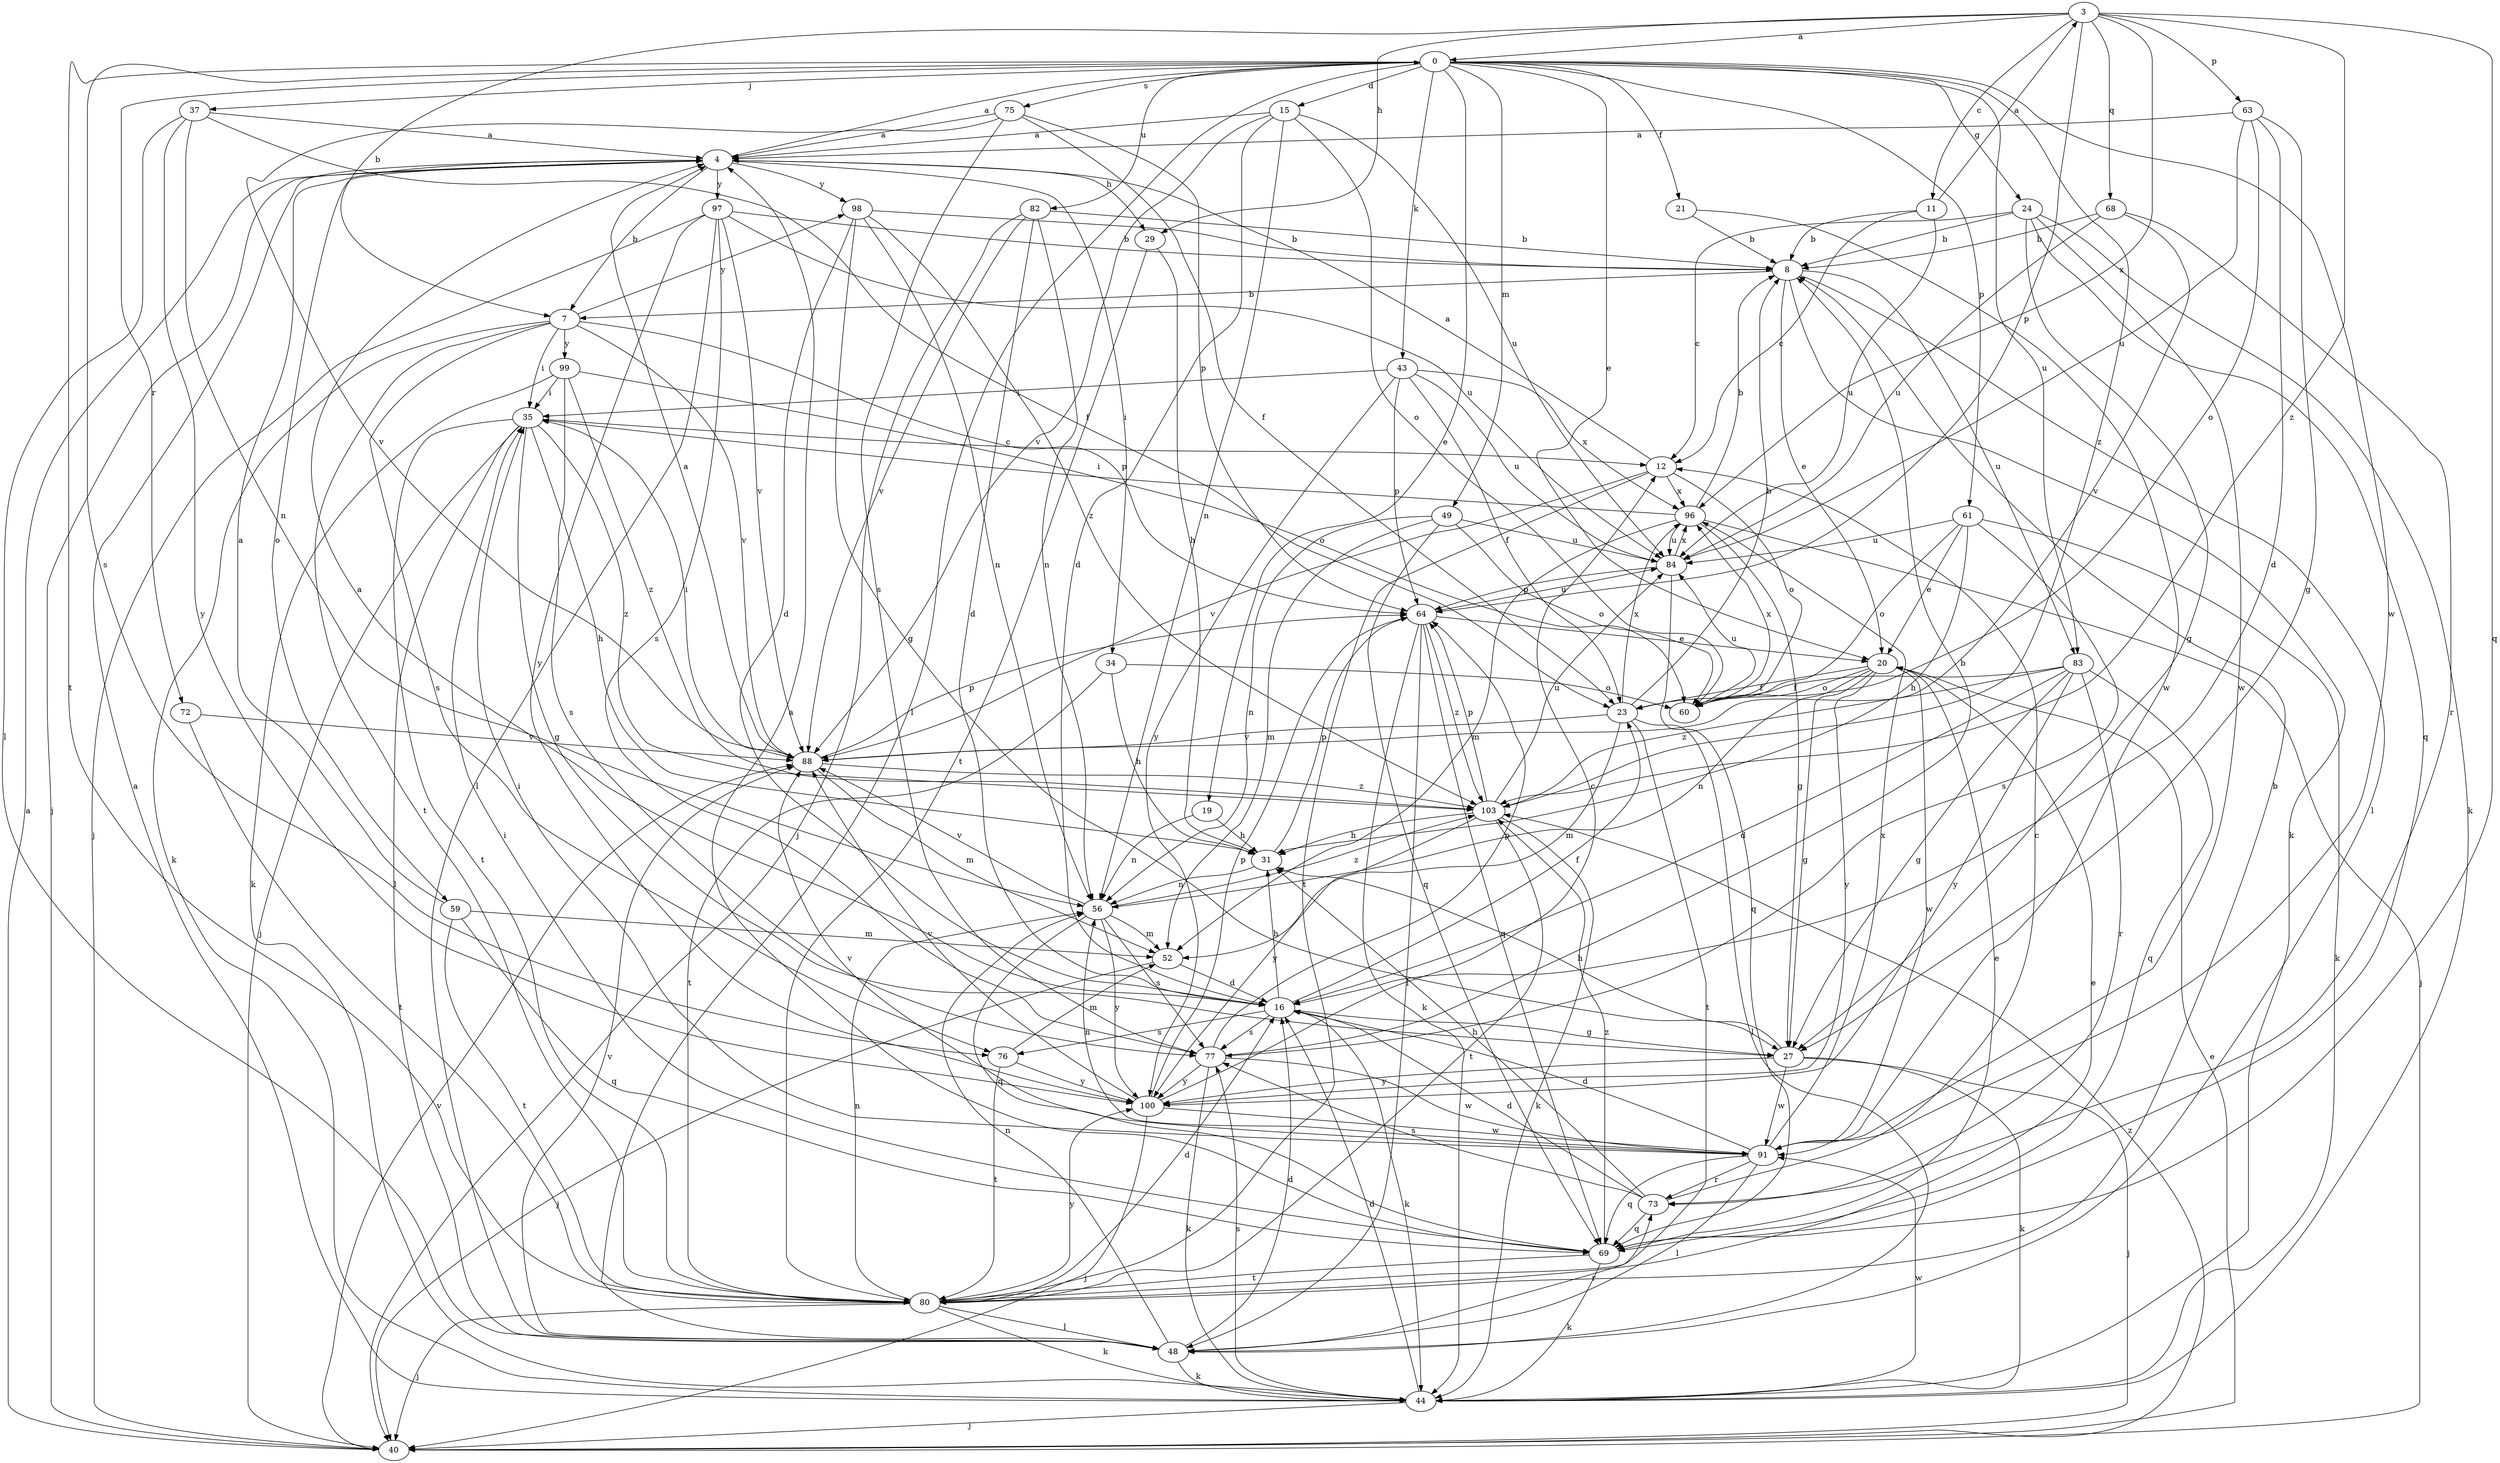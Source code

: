 strict digraph  {
0;
3;
4;
7;
8;
11;
12;
15;
16;
19;
20;
21;
23;
24;
27;
29;
31;
34;
35;
37;
40;
43;
44;
48;
49;
52;
56;
59;
60;
61;
63;
64;
68;
69;
72;
73;
75;
76;
77;
80;
82;
83;
84;
88;
91;
96;
97;
98;
99;
100;
103;
0 -> 15  [label=d];
0 -> 19  [label=e];
0 -> 20  [label=e];
0 -> 21  [label=f];
0 -> 24  [label=g];
0 -> 37  [label=j];
0 -> 43  [label=k];
0 -> 48  [label=l];
0 -> 49  [label=m];
0 -> 61  [label=p];
0 -> 72  [label=r];
0 -> 75  [label=s];
0 -> 76  [label=s];
0 -> 80  [label=t];
0 -> 82  [label=u];
0 -> 83  [label=u];
0 -> 91  [label=w];
0 -> 103  [label=z];
3 -> 0  [label=a];
3 -> 7  [label=b];
3 -> 11  [label=c];
3 -> 29  [label=h];
3 -> 63  [label=p];
3 -> 64  [label=p];
3 -> 68  [label=q];
3 -> 69  [label=q];
3 -> 96  [label=x];
3 -> 103  [label=z];
4 -> 0  [label=a];
4 -> 7  [label=b];
4 -> 29  [label=h];
4 -> 34  [label=i];
4 -> 40  [label=j];
4 -> 59  [label=o];
4 -> 97  [label=y];
4 -> 98  [label=y];
7 -> 35  [label=i];
7 -> 44  [label=k];
7 -> 64  [label=p];
7 -> 76  [label=s];
7 -> 80  [label=t];
7 -> 88  [label=v];
7 -> 98  [label=y];
7 -> 99  [label=y];
8 -> 7  [label=b];
8 -> 20  [label=e];
8 -> 44  [label=k];
8 -> 48  [label=l];
8 -> 83  [label=u];
11 -> 3  [label=a];
11 -> 8  [label=b];
11 -> 12  [label=c];
11 -> 84  [label=u];
12 -> 4  [label=a];
12 -> 60  [label=o];
12 -> 80  [label=t];
12 -> 88  [label=v];
12 -> 96  [label=x];
15 -> 4  [label=a];
15 -> 16  [label=d];
15 -> 56  [label=n];
15 -> 60  [label=o];
15 -> 84  [label=u];
15 -> 88  [label=v];
16 -> 4  [label=a];
16 -> 23  [label=f];
16 -> 27  [label=g];
16 -> 31  [label=h];
16 -> 44  [label=k];
16 -> 76  [label=s];
16 -> 77  [label=s];
19 -> 31  [label=h];
19 -> 56  [label=n];
20 -> 23  [label=f];
20 -> 27  [label=g];
20 -> 56  [label=n];
20 -> 60  [label=o];
20 -> 91  [label=w];
20 -> 100  [label=y];
21 -> 8  [label=b];
21 -> 91  [label=w];
23 -> 8  [label=b];
23 -> 48  [label=l];
23 -> 52  [label=m];
23 -> 80  [label=t];
23 -> 88  [label=v];
23 -> 96  [label=x];
24 -> 8  [label=b];
24 -> 12  [label=c];
24 -> 27  [label=g];
24 -> 44  [label=k];
24 -> 69  [label=q];
24 -> 91  [label=w];
27 -> 31  [label=h];
27 -> 40  [label=j];
27 -> 44  [label=k];
27 -> 91  [label=w];
27 -> 100  [label=y];
29 -> 31  [label=h];
29 -> 80  [label=t];
31 -> 56  [label=n];
31 -> 64  [label=p];
34 -> 31  [label=h];
34 -> 60  [label=o];
34 -> 80  [label=t];
35 -> 12  [label=c];
35 -> 27  [label=g];
35 -> 31  [label=h];
35 -> 40  [label=j];
35 -> 48  [label=l];
35 -> 80  [label=t];
35 -> 103  [label=z];
37 -> 4  [label=a];
37 -> 23  [label=f];
37 -> 48  [label=l];
37 -> 56  [label=n];
37 -> 100  [label=y];
40 -> 4  [label=a];
40 -> 20  [label=e];
40 -> 88  [label=v];
40 -> 103  [label=z];
43 -> 23  [label=f];
43 -> 35  [label=i];
43 -> 64  [label=p];
43 -> 84  [label=u];
43 -> 96  [label=x];
43 -> 100  [label=y];
44 -> 4  [label=a];
44 -> 16  [label=d];
44 -> 40  [label=j];
44 -> 77  [label=s];
44 -> 91  [label=w];
48 -> 16  [label=d];
48 -> 44  [label=k];
48 -> 56  [label=n];
48 -> 73  [label=r];
48 -> 88  [label=v];
49 -> 52  [label=m];
49 -> 56  [label=n];
49 -> 60  [label=o];
49 -> 69  [label=q];
49 -> 84  [label=u];
52 -> 16  [label=d];
52 -> 40  [label=j];
56 -> 52  [label=m];
56 -> 69  [label=q];
56 -> 77  [label=s];
56 -> 88  [label=v];
56 -> 100  [label=y];
56 -> 103  [label=z];
59 -> 4  [label=a];
59 -> 52  [label=m];
59 -> 69  [label=q];
59 -> 80  [label=t];
60 -> 84  [label=u];
60 -> 96  [label=x];
61 -> 20  [label=e];
61 -> 31  [label=h];
61 -> 44  [label=k];
61 -> 60  [label=o];
61 -> 77  [label=s];
61 -> 84  [label=u];
63 -> 4  [label=a];
63 -> 16  [label=d];
63 -> 27  [label=g];
63 -> 60  [label=o];
63 -> 84  [label=u];
64 -> 20  [label=e];
64 -> 44  [label=k];
64 -> 48  [label=l];
64 -> 69  [label=q];
64 -> 84  [label=u];
64 -> 103  [label=z];
68 -> 8  [label=b];
68 -> 73  [label=r];
68 -> 84  [label=u];
68 -> 88  [label=v];
69 -> 4  [label=a];
69 -> 20  [label=e];
69 -> 35  [label=i];
69 -> 44  [label=k];
69 -> 80  [label=t];
69 -> 103  [label=z];
72 -> 80  [label=t];
72 -> 88  [label=v];
73 -> 12  [label=c];
73 -> 16  [label=d];
73 -> 31  [label=h];
73 -> 69  [label=q];
73 -> 77  [label=s];
75 -> 4  [label=a];
75 -> 23  [label=f];
75 -> 64  [label=p];
75 -> 77  [label=s];
75 -> 88  [label=v];
76 -> 52  [label=m];
76 -> 80  [label=t];
76 -> 100  [label=y];
77 -> 8  [label=b];
77 -> 44  [label=k];
77 -> 64  [label=p];
77 -> 91  [label=w];
77 -> 100  [label=y];
80 -> 8  [label=b];
80 -> 16  [label=d];
80 -> 20  [label=e];
80 -> 40  [label=j];
80 -> 44  [label=k];
80 -> 48  [label=l];
80 -> 56  [label=n];
80 -> 100  [label=y];
82 -> 8  [label=b];
82 -> 16  [label=d];
82 -> 40  [label=j];
82 -> 56  [label=n];
82 -> 88  [label=v];
83 -> 16  [label=d];
83 -> 23  [label=f];
83 -> 27  [label=g];
83 -> 69  [label=q];
83 -> 73  [label=r];
83 -> 100  [label=y];
83 -> 103  [label=z];
84 -> 64  [label=p];
84 -> 69  [label=q];
84 -> 96  [label=x];
88 -> 4  [label=a];
88 -> 35  [label=i];
88 -> 52  [label=m];
88 -> 64  [label=p];
88 -> 103  [label=z];
91 -> 16  [label=d];
91 -> 35  [label=i];
91 -> 48  [label=l];
91 -> 56  [label=n];
91 -> 69  [label=q];
91 -> 73  [label=r];
91 -> 88  [label=v];
91 -> 96  [label=x];
96 -> 8  [label=b];
96 -> 27  [label=g];
96 -> 35  [label=i];
96 -> 40  [label=j];
96 -> 52  [label=m];
96 -> 84  [label=u];
97 -> 8  [label=b];
97 -> 40  [label=j];
97 -> 48  [label=l];
97 -> 77  [label=s];
97 -> 84  [label=u];
97 -> 88  [label=v];
97 -> 100  [label=y];
98 -> 8  [label=b];
98 -> 16  [label=d];
98 -> 27  [label=g];
98 -> 56  [label=n];
98 -> 103  [label=z];
99 -> 35  [label=i];
99 -> 44  [label=k];
99 -> 60  [label=o];
99 -> 77  [label=s];
99 -> 103  [label=z];
100 -> 12  [label=c];
100 -> 40  [label=j];
100 -> 64  [label=p];
100 -> 88  [label=v];
100 -> 91  [label=w];
103 -> 31  [label=h];
103 -> 44  [label=k];
103 -> 64  [label=p];
103 -> 80  [label=t];
103 -> 84  [label=u];
103 -> 100  [label=y];
}
